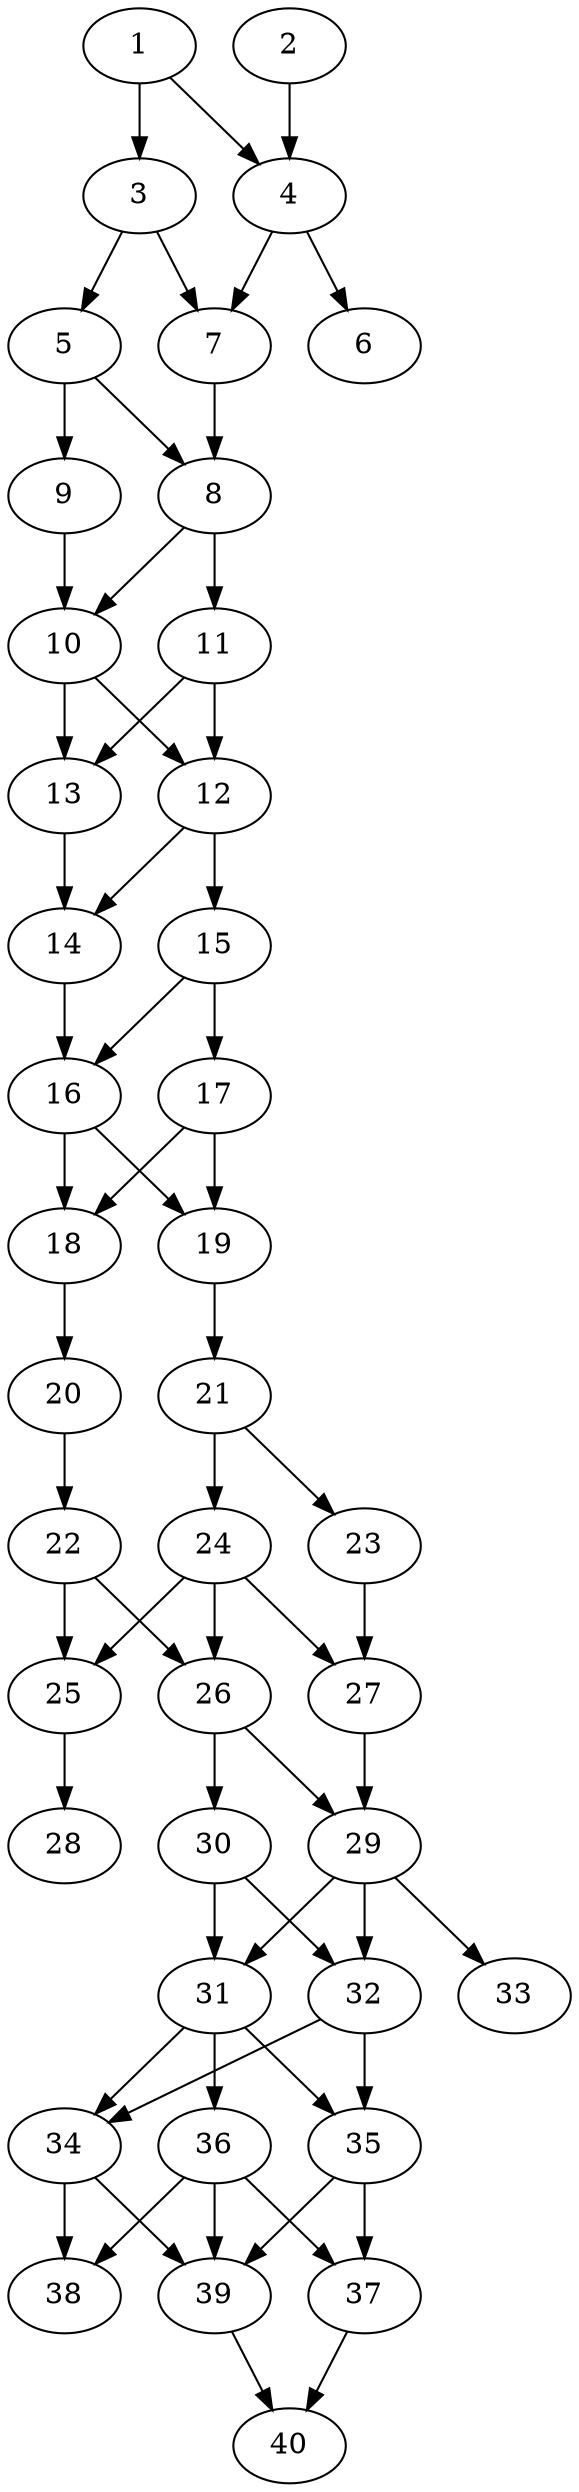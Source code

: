 // DAG automatically generated by daggen at Thu Oct  3 14:06:49 2019
// ./daggen --dot -n 40 --ccr 0.3 --fat 0.3 --regular 0.7 --density 0.7 --mindata 5242880 --maxdata 52428800 
digraph G {
  1 [size="152388267", alpha="0.11", expect_size="45716480"] 
  1 -> 3 [size ="45716480"]
  1 -> 4 [size ="45716480"]
  2 [size="172864853", alpha="0.11", expect_size="51859456"] 
  2 -> 4 [size ="51859456"]
  3 [size="83626667", alpha="0.03", expect_size="25088000"] 
  3 -> 5 [size ="25088000"]
  3 -> 7 [size ="25088000"]
  4 [size="41949867", alpha="0.10", expect_size="12584960"] 
  4 -> 6 [size ="12584960"]
  4 -> 7 [size ="12584960"]
  5 [size="123641173", alpha="0.15", expect_size="37092352"] 
  5 -> 8 [size ="37092352"]
  5 -> 9 [size ="37092352"]
  6 [size="42086400", alpha="0.17", expect_size="12625920"] 
  7 [size="117346987", alpha="0.17", expect_size="35204096"] 
  7 -> 8 [size ="35204096"]
  8 [size="30382080", alpha="0.19", expect_size="9114624"] 
  8 -> 10 [size ="9114624"]
  8 -> 11 [size ="9114624"]
  9 [size="130194773", alpha="0.18", expect_size="39058432"] 
  9 -> 10 [size ="39058432"]
  10 [size="76718080", alpha="0.14", expect_size="23015424"] 
  10 -> 12 [size ="23015424"]
  10 -> 13 [size ="23015424"]
  11 [size="42253653", alpha="0.16", expect_size="12676096"] 
  11 -> 12 [size ="12676096"]
  11 -> 13 [size ="12676096"]
  12 [size="128890880", alpha="0.16", expect_size="38667264"] 
  12 -> 14 [size ="38667264"]
  12 -> 15 [size ="38667264"]
  13 [size="55787520", alpha="0.18", expect_size="16736256"] 
  13 -> 14 [size ="16736256"]
  14 [size="77820587", alpha="0.03", expect_size="23346176"] 
  14 -> 16 [size ="23346176"]
  15 [size="153893547", alpha="0.08", expect_size="46168064"] 
  15 -> 16 [size ="46168064"]
  15 -> 17 [size ="46168064"]
  16 [size="117090987", alpha="0.10", expect_size="35127296"] 
  16 -> 18 [size ="35127296"]
  16 -> 19 [size ="35127296"]
  17 [size="90934613", alpha="0.12", expect_size="27280384"] 
  17 -> 18 [size ="27280384"]
  17 -> 19 [size ="27280384"]
  18 [size="65116160", alpha="0.16", expect_size="19534848"] 
  18 -> 20 [size ="19534848"]
  19 [size="54254933", alpha="0.12", expect_size="16276480"] 
  19 -> 21 [size ="16276480"]
  20 [size="37707093", alpha="0.06", expect_size="11312128"] 
  20 -> 22 [size ="11312128"]
  21 [size="145978027", alpha="0.17", expect_size="43793408"] 
  21 -> 23 [size ="43793408"]
  21 -> 24 [size ="43793408"]
  22 [size="116087467", alpha="0.08", expect_size="34826240"] 
  22 -> 25 [size ="34826240"]
  22 -> 26 [size ="34826240"]
  23 [size="81896107", alpha="0.08", expect_size="24568832"] 
  23 -> 27 [size ="24568832"]
  24 [size="64597333", alpha="0.10", expect_size="19379200"] 
  24 -> 25 [size ="19379200"]
  24 -> 26 [size ="19379200"]
  24 -> 27 [size ="19379200"]
  25 [size="91238400", alpha="0.06", expect_size="27371520"] 
  25 -> 28 [size ="27371520"]
  26 [size="155897173", alpha="0.06", expect_size="46769152"] 
  26 -> 29 [size ="46769152"]
  26 -> 30 [size ="46769152"]
  27 [size="77038933", alpha="0.18", expect_size="23111680"] 
  27 -> 29 [size ="23111680"]
  28 [size="174025387", alpha="0.11", expect_size="52207616"] 
  29 [size="145257813", alpha="0.19", expect_size="43577344"] 
  29 -> 31 [size ="43577344"]
  29 -> 32 [size ="43577344"]
  29 -> 33 [size ="43577344"]
  30 [size="78906027", alpha="0.14", expect_size="23671808"] 
  30 -> 31 [size ="23671808"]
  30 -> 32 [size ="23671808"]
  31 [size="123972267", alpha="0.13", expect_size="37191680"] 
  31 -> 34 [size ="37191680"]
  31 -> 35 [size ="37191680"]
  31 -> 36 [size ="37191680"]
  32 [size="100799147", alpha="0.06", expect_size="30239744"] 
  32 -> 34 [size ="30239744"]
  32 -> 35 [size ="30239744"]
  33 [size="164778667", alpha="0.03", expect_size="49433600"] 
  34 [size="67488427", alpha="0.09", expect_size="20246528"] 
  34 -> 38 [size ="20246528"]
  34 -> 39 [size ="20246528"]
  35 [size="147971413", alpha="0.11", expect_size="44391424"] 
  35 -> 37 [size ="44391424"]
  35 -> 39 [size ="44391424"]
  36 [size="40540160", alpha="0.07", expect_size="12162048"] 
  36 -> 37 [size ="12162048"]
  36 -> 38 [size ="12162048"]
  36 -> 39 [size ="12162048"]
  37 [size="84381013", alpha="0.11", expect_size="25314304"] 
  37 -> 40 [size ="25314304"]
  38 [size="64785067", alpha="0.02", expect_size="19435520"] 
  39 [size="151947947", alpha="0.17", expect_size="45584384"] 
  39 -> 40 [size ="45584384"]
  40 [size="144018773", alpha="0.15", expect_size="43205632"] 
}
